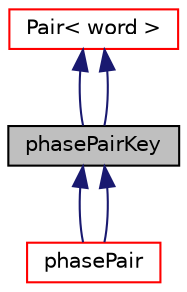 digraph "phasePairKey"
{
  bgcolor="transparent";
  edge [fontname="Helvetica",fontsize="10",labelfontname="Helvetica",labelfontsize="10"];
  node [fontname="Helvetica",fontsize="10",shape=record];
  Node1 [label="phasePairKey",height=0.2,width=0.4,color="black", fillcolor="grey75", style="filled", fontcolor="black"];
  Node2 -> Node1 [dir="back",color="midnightblue",fontsize="10",style="solid",fontname="Helvetica"];
  Node2 [label="Pair\< word \>",height=0.2,width=0.4,color="red",URL="$a01803.html"];
  Node2 -> Node1 [dir="back",color="midnightblue",fontsize="10",style="solid",fontname="Helvetica"];
  Node1 -> Node3 [dir="back",color="midnightblue",fontsize="10",style="solid",fontname="Helvetica"];
  Node3 [label="phasePair",height=0.2,width=0.4,color="red",URL="$a01883.html"];
  Node1 -> Node3 [dir="back",color="midnightblue",fontsize="10",style="solid",fontname="Helvetica"];
}
